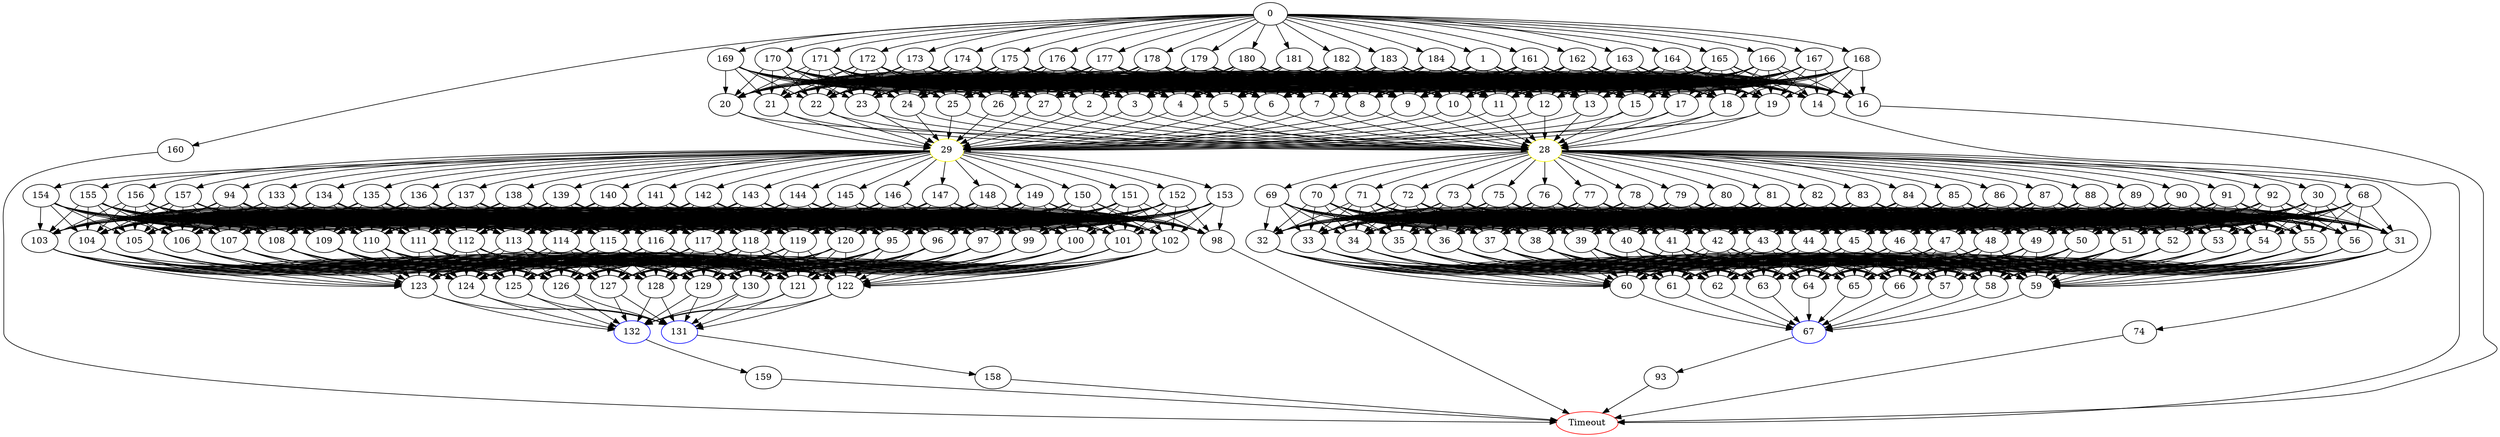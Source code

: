 digraph G {
	0 -> 1;
	0 -> 160;
	0 -> 161;
	0 -> 162;
	0 -> 163;
	0 -> 164;
	0 -> 165;
	0 -> 166;
	0 -> 167;
	0 -> 168;
	0 -> 169;
	0 -> 170;
	0 -> 171;
	0 -> 172;
	0 -> 173;
	0 -> 174;
	0 -> 175;
	0 -> 176;
	0 -> 177;
	0 -> 178;
	0 -> 179;
	0 -> 180;
	0 -> 181;
	0 -> 182;
	0 -> 183;
	0 -> 184;
	1 -> 2;
	1 -> 3;
	1 -> 4;
	1 -> 5;
	1 -> 6;
	1 -> 7;
	1 -> 8;
	1 -> 9;
	1 -> 10;
	1 -> 11;
	1 -> 12;
	1 -> 13;
	1 -> 14;
	1 -> 15;
	1 -> 16;
	1 -> 17;
	1 -> 18;
	1 -> 19;
	1 -> 20;
	1 -> 21;
	1 -> 22;
	1 -> 23;
	1 -> 24;
	1 -> 25;
	1 -> 26;
	1 -> 27;
	2 -> "28";
28 [color=yellow];
	2 -> "29";
29 [color=yellow];
	3 -> "28";
28 [color=yellow];
	3 -> "29";
29 [color=yellow];
	4 -> "28";
28 [color=yellow];
	4 -> "29";
29 [color=yellow];
	5 -> "28";
28 [color=yellow];
	5 -> "29";
29 [color=yellow];
	6 -> "28";
28 [color=yellow];
	6 -> "29";
29 [color=yellow];
	7 -> "28";
28 [color=yellow];
	7 -> "29";
29 [color=yellow];
	8 -> "28";
28 [color=yellow];
	8 -> "29";
29 [color=yellow];
	9 -> "28";
28 [color=yellow];
	9 -> "29";
29 [color=yellow];
	10 -> "28";
28 [color=yellow];
	10 -> "29";
29 [color=yellow];
	11 -> "28";
28 [color=yellow];
	11 -> "29";
29 [color=yellow];
	12 -> "28";
28 [color=yellow];
	12 -> "29";
29 [color=yellow];
	13 -> "28";
28 [color=yellow];
	13 -> "29";
29 [color=yellow];
	14 -> "Timeout";
Timeout [color=red];
	15 -> "28";
28 [color=yellow];
	15 -> "29";
29 [color=yellow];
	16 -> "Timeout";
Timeout [color=red];
	17 -> "28";
28 [color=yellow];
	17 -> "29";
29 [color=yellow];
	18 -> "28";
28 [color=yellow];
	18 -> "29";
29 [color=yellow];
	19 -> "28";
28 [color=yellow];
	19 -> "29";
29 [color=yellow];
	20 -> "28";
28 [color=yellow];
	20 -> "29";
29 [color=yellow];
	21 -> "28";
28 [color=yellow];
	21 -> "29";
29 [color=yellow];
	22 -> "28";
28 [color=yellow];
	22 -> "29";
29 [color=yellow];
	23 -> "28";
28 [color=yellow];
	23 -> "29";
29 [color=yellow];
	24 -> "28";
28 [color=yellow];
	24 -> "29";
29 [color=yellow];
	25 -> "28";
28 [color=yellow];
	25 -> "29";
29 [color=yellow];
	26 -> "28";
28 [color=yellow];
	26 -> "29";
29 [color=yellow];
	27 -> "28";
28 [color=yellow];
	27 -> "29";
29 [color=yellow];
	28 -> 30;
	28 -> 68;
	28 -> 69;
	28 -> 70;
	28 -> 71;
	28 -> 72;
	28 -> 73;
	28 -> 74;
	28 -> 75;
	28 -> 76;
	28 -> 77;
	28 -> 78;
	28 -> 79;
	28 -> 80;
	28 -> 81;
	28 -> 82;
	28 -> 83;
	28 -> 84;
	28 -> 85;
	28 -> 86;
	28 -> 87;
	28 -> 88;
	28 -> 89;
	28 -> 90;
	28 -> 91;
	28 -> 92;
	29 -> 94;
	29 -> 133;
	29 -> 134;
	29 -> 135;
	29 -> 136;
	29 -> 137;
	29 -> 138;
	29 -> 139;
	29 -> 140;
	29 -> 141;
	29 -> 142;
	29 -> 143;
	29 -> 144;
	29 -> 145;
	29 -> 146;
	29 -> 147;
	29 -> 148;
	29 -> 149;
	29 -> 150;
	29 -> 151;
	29 -> 152;
	29 -> 153;
	29 -> 154;
	29 -> 155;
	29 -> 156;
	29 -> 157;
	30 -> 31;
	30 -> 32;
	30 -> 33;
	30 -> 34;
	30 -> 35;
	30 -> 36;
	30 -> 37;
	30 -> 38;
	30 -> 39;
	30 -> 40;
	30 -> 41;
	30 -> 42;
	30 -> 43;
	30 -> 44;
	30 -> 45;
	30 -> 46;
	30 -> 47;
	30 -> 48;
	30 -> 49;
	30 -> 50;
	30 -> 51;
	30 -> 52;
	30 -> 53;
	30 -> 54;
	30 -> 55;
	30 -> 56;
	31 -> 57;
	31 -> 58;
	31 -> 59;
	31 -> 60;
	31 -> 61;
	31 -> 62;
	31 -> 63;
	31 -> 64;
	31 -> 65;
	31 -> 66;
	32 -> 57;
	32 -> 58;
	32 -> 59;
	32 -> 60;
	32 -> 61;
	32 -> 62;
	32 -> 63;
	32 -> 64;
	32 -> 65;
	32 -> 66;
	33 -> 57;
	33 -> 58;
	33 -> 59;
	33 -> 60;
	33 -> 61;
	33 -> 62;
	33 -> 63;
	33 -> 64;
	33 -> 65;
	33 -> 66;
	34 -> 57;
	34 -> 58;
	34 -> 59;
	34 -> 60;
	34 -> 61;
	34 -> 62;
	34 -> 63;
	34 -> 64;
	34 -> 65;
	34 -> 66;
	35 -> 57;
	35 -> 58;
	35 -> 59;
	35 -> 60;
	35 -> 61;
	35 -> 62;
	35 -> 63;
	35 -> 64;
	35 -> 65;
	35 -> 66;
	36 -> 57;
	36 -> 58;
	36 -> 59;
	36 -> 60;
	36 -> 61;
	36 -> 62;
	36 -> 63;
	36 -> 64;
	36 -> 65;
	36 -> 66;
	37 -> 57;
	37 -> 58;
	37 -> 59;
	37 -> 60;
	37 -> 61;
	37 -> 62;
	37 -> 63;
	37 -> 64;
	37 -> 65;
	37 -> 66;
	38 -> 57;
	38 -> 58;
	38 -> 59;
	38 -> 60;
	38 -> 61;
	38 -> 62;
	38 -> 63;
	38 -> 64;
	38 -> 65;
	38 -> 66;
	39 -> 57;
	39 -> 58;
	39 -> 59;
	39 -> 60;
	39 -> 61;
	39 -> 62;
	39 -> 63;
	39 -> 64;
	39 -> 65;
	39 -> 66;
	40 -> 57;
	40 -> 58;
	40 -> 59;
	40 -> 60;
	40 -> 61;
	40 -> 62;
	40 -> 63;
	40 -> 64;
	40 -> 65;
	40 -> 66;
	41 -> 57;
	41 -> 58;
	41 -> 59;
	41 -> 60;
	41 -> 61;
	41 -> 62;
	41 -> 63;
	41 -> 64;
	41 -> 65;
	41 -> 66;
	42 -> 57;
	42 -> 58;
	42 -> 59;
	42 -> 60;
	42 -> 61;
	42 -> 62;
	42 -> 63;
	42 -> 64;
	42 -> 65;
	42 -> 66;
	43 -> 57;
	43 -> 58;
	43 -> 59;
	43 -> 60;
	43 -> 61;
	43 -> 62;
	43 -> 63;
	43 -> 64;
	43 -> 65;
	43 -> 66;
	44 -> 57;
	44 -> 58;
	44 -> 59;
	44 -> 60;
	44 -> 61;
	44 -> 62;
	44 -> 63;
	44 -> 64;
	44 -> 65;
	44 -> 66;
	45 -> 57;
	45 -> 58;
	45 -> 59;
	45 -> 60;
	45 -> 61;
	45 -> 62;
	45 -> 63;
	45 -> 64;
	45 -> 65;
	45 -> 66;
	46 -> 57;
	46 -> 58;
	46 -> 59;
	46 -> 60;
	46 -> 61;
	46 -> 62;
	46 -> 63;
	46 -> 64;
	46 -> 65;
	46 -> 66;
	47 -> 57;
	47 -> 58;
	47 -> 59;
	47 -> 60;
	47 -> 61;
	47 -> 62;
	47 -> 63;
	47 -> 64;
	47 -> 65;
	47 -> 66;
	48 -> 57;
	48 -> 58;
	48 -> 59;
	48 -> 60;
	48 -> 61;
	48 -> 62;
	48 -> 63;
	48 -> 64;
	48 -> 65;
	48 -> 66;
	49 -> 57;
	49 -> 58;
	49 -> 59;
	49 -> 60;
	49 -> 61;
	49 -> 62;
	49 -> 63;
	49 -> 64;
	49 -> 65;
	49 -> 66;
	50 -> 57;
	50 -> 58;
	50 -> 59;
	50 -> 60;
	50 -> 61;
	50 -> 62;
	50 -> 63;
	50 -> 64;
	50 -> 65;
	50 -> 66;
	51 -> 57;
	51 -> 58;
	51 -> 59;
	51 -> 60;
	51 -> 61;
	51 -> 62;
	51 -> 63;
	51 -> 64;
	51 -> 65;
	51 -> 66;
	52 -> 57;
	52 -> 58;
	52 -> 59;
	52 -> 60;
	52 -> 61;
	52 -> 62;
	52 -> 63;
	52 -> 64;
	52 -> 65;
	52 -> 66;
	53 -> 57;
	53 -> 58;
	53 -> 59;
	53 -> 60;
	53 -> 61;
	53 -> 62;
	53 -> 63;
	53 -> 64;
	53 -> 65;
	53 -> 66;
	54 -> 57;
	54 -> 58;
	54 -> 59;
	54 -> 60;
	54 -> 61;
	54 -> 62;
	54 -> 63;
	54 -> 64;
	54 -> 65;
	54 -> 66;
	55 -> 57;
	55 -> 58;
	55 -> 59;
	55 -> 60;
	55 -> 61;
	55 -> 62;
	55 -> 63;
	55 -> 64;
	55 -> 65;
	55 -> 66;
	56 -> 57;
	56 -> 58;
	56 -> 59;
	56 -> 60;
	56 -> 61;
	56 -> 62;
	56 -> 63;
	56 -> 64;
	56 -> 65;
	56 -> 66;
	57 -> "67";
67 [color=blue];
	58 -> "67";
67 [color=blue];
	59 -> "67";
67 [color=blue];
	60 -> "67";
67 [color=blue];
	61 -> "67";
67 [color=blue];
	62 -> "67";
67 [color=blue];
	63 -> "67";
67 [color=blue];
	64 -> "67";
67 [color=blue];
	65 -> "67";
67 [color=blue];
	66 -> "67";
67 [color=blue];
	67 -> 93;
	68 -> 31;
	68 -> 32;
	68 -> 33;
	68 -> 34;
	68 -> 35;
	68 -> 36;
	68 -> 37;
	68 -> 38;
	68 -> 39;
	68 -> 40;
	68 -> 41;
	68 -> 42;
	68 -> 43;
	68 -> 44;
	68 -> 45;
	68 -> 46;
	68 -> 47;
	68 -> 48;
	68 -> 49;
	68 -> 50;
	68 -> 51;
	68 -> 52;
	68 -> 53;
	68 -> 54;
	68 -> 55;
	68 -> 56;
	69 -> 31;
	69 -> 32;
	69 -> 33;
	69 -> 34;
	69 -> 35;
	69 -> 36;
	69 -> 37;
	69 -> 38;
	69 -> 39;
	69 -> 40;
	69 -> 41;
	69 -> 42;
	69 -> 43;
	69 -> 44;
	69 -> 45;
	69 -> 46;
	69 -> 47;
	69 -> 48;
	69 -> 49;
	69 -> 50;
	69 -> 51;
	69 -> 52;
	69 -> 53;
	69 -> 54;
	69 -> 55;
	69 -> 56;
	70 -> 31;
	70 -> 32;
	70 -> 33;
	70 -> 34;
	70 -> 35;
	70 -> 36;
	70 -> 37;
	70 -> 38;
	70 -> 39;
	70 -> 40;
	70 -> 41;
	70 -> 42;
	70 -> 43;
	70 -> 44;
	70 -> 45;
	70 -> 46;
	70 -> 47;
	70 -> 48;
	70 -> 49;
	70 -> 50;
	70 -> 51;
	70 -> 52;
	70 -> 53;
	70 -> 54;
	70 -> 55;
	70 -> 56;
	71 -> 31;
	71 -> 32;
	71 -> 33;
	71 -> 34;
	71 -> 35;
	71 -> 36;
	71 -> 37;
	71 -> 38;
	71 -> 39;
	71 -> 40;
	71 -> 41;
	71 -> 42;
	71 -> 43;
	71 -> 44;
	71 -> 45;
	71 -> 46;
	71 -> 47;
	71 -> 48;
	71 -> 49;
	71 -> 50;
	71 -> 51;
	71 -> 52;
	71 -> 53;
	71 -> 54;
	71 -> 55;
	71 -> 56;
	72 -> 31;
	72 -> 32;
	72 -> 33;
	72 -> 34;
	72 -> 35;
	72 -> 36;
	72 -> 37;
	72 -> 38;
	72 -> 39;
	72 -> 40;
	72 -> 41;
	72 -> 42;
	72 -> 43;
	72 -> 44;
	72 -> 45;
	72 -> 46;
	72 -> 47;
	72 -> 48;
	72 -> 49;
	72 -> 50;
	72 -> 51;
	72 -> 52;
	72 -> 53;
	72 -> 54;
	72 -> 55;
	72 -> 56;
	73 -> 31;
	73 -> 32;
	73 -> 33;
	73 -> 34;
	73 -> 35;
	73 -> 36;
	73 -> 37;
	73 -> 38;
	73 -> 39;
	73 -> 40;
	73 -> 41;
	73 -> 42;
	73 -> 43;
	73 -> 44;
	73 -> 45;
	73 -> 46;
	73 -> 47;
	73 -> 48;
	73 -> 49;
	73 -> 50;
	73 -> 51;
	73 -> 52;
	73 -> 53;
	73 -> 54;
	73 -> 55;
	73 -> 56;
	74 -> "Timeout";
Timeout [color=red];
	75 -> 31;
	75 -> 32;
	75 -> 33;
	75 -> 34;
	75 -> 35;
	75 -> 36;
	75 -> 37;
	75 -> 38;
	75 -> 39;
	75 -> 40;
	75 -> 41;
	75 -> 42;
	75 -> 43;
	75 -> 44;
	75 -> 45;
	75 -> 46;
	75 -> 47;
	75 -> 48;
	75 -> 49;
	75 -> 50;
	75 -> 51;
	75 -> 52;
	75 -> 53;
	75 -> 54;
	75 -> 55;
	75 -> 56;
	76 -> 31;
	76 -> 32;
	76 -> 33;
	76 -> 34;
	76 -> 35;
	76 -> 36;
	76 -> 37;
	76 -> 38;
	76 -> 39;
	76 -> 40;
	76 -> 41;
	76 -> 42;
	76 -> 43;
	76 -> 44;
	76 -> 45;
	76 -> 46;
	76 -> 47;
	76 -> 48;
	76 -> 49;
	76 -> 50;
	76 -> 51;
	76 -> 52;
	76 -> 53;
	76 -> 54;
	76 -> 55;
	76 -> 56;
	77 -> 31;
	77 -> 32;
	77 -> 33;
	77 -> 34;
	77 -> 35;
	77 -> 36;
	77 -> 37;
	77 -> 38;
	77 -> 39;
	77 -> 40;
	77 -> 41;
	77 -> 42;
	77 -> 43;
	77 -> 44;
	77 -> 45;
	77 -> 46;
	77 -> 47;
	77 -> 48;
	77 -> 49;
	77 -> 50;
	77 -> 51;
	77 -> 52;
	77 -> 53;
	77 -> 54;
	77 -> 55;
	77 -> 56;
	78 -> 31;
	78 -> 32;
	78 -> 33;
	78 -> 34;
	78 -> 35;
	78 -> 36;
	78 -> 37;
	78 -> 38;
	78 -> 39;
	78 -> 40;
	78 -> 41;
	78 -> 42;
	78 -> 43;
	78 -> 44;
	78 -> 45;
	78 -> 46;
	78 -> 47;
	78 -> 48;
	78 -> 49;
	78 -> 50;
	78 -> 51;
	78 -> 52;
	78 -> 53;
	78 -> 54;
	78 -> 55;
	78 -> 56;
	79 -> 31;
	79 -> 32;
	79 -> 33;
	79 -> 34;
	79 -> 35;
	79 -> 36;
	79 -> 37;
	79 -> 38;
	79 -> 39;
	79 -> 40;
	79 -> 41;
	79 -> 42;
	79 -> 43;
	79 -> 44;
	79 -> 45;
	79 -> 46;
	79 -> 47;
	79 -> 48;
	79 -> 49;
	79 -> 50;
	79 -> 51;
	79 -> 52;
	79 -> 53;
	79 -> 54;
	79 -> 55;
	79 -> 56;
	80 -> 31;
	80 -> 32;
	80 -> 33;
	80 -> 34;
	80 -> 35;
	80 -> 36;
	80 -> 37;
	80 -> 38;
	80 -> 39;
	80 -> 40;
	80 -> 41;
	80 -> 42;
	80 -> 43;
	80 -> 44;
	80 -> 45;
	80 -> 46;
	80 -> 47;
	80 -> 48;
	80 -> 49;
	80 -> 50;
	80 -> 51;
	80 -> 52;
	80 -> 53;
	80 -> 54;
	80 -> 55;
	80 -> 56;
	81 -> 31;
	81 -> 32;
	81 -> 33;
	81 -> 34;
	81 -> 35;
	81 -> 36;
	81 -> 37;
	81 -> 38;
	81 -> 39;
	81 -> 40;
	81 -> 41;
	81 -> 42;
	81 -> 43;
	81 -> 44;
	81 -> 45;
	81 -> 46;
	81 -> 47;
	81 -> 48;
	81 -> 49;
	81 -> 50;
	81 -> 51;
	81 -> 52;
	81 -> 53;
	81 -> 54;
	81 -> 55;
	81 -> 56;
	82 -> 31;
	82 -> 32;
	82 -> 33;
	82 -> 34;
	82 -> 35;
	82 -> 36;
	82 -> 37;
	82 -> 38;
	82 -> 39;
	82 -> 40;
	82 -> 41;
	82 -> 42;
	82 -> 43;
	82 -> 44;
	82 -> 45;
	82 -> 46;
	82 -> 47;
	82 -> 48;
	82 -> 49;
	82 -> 50;
	82 -> 51;
	82 -> 52;
	82 -> 53;
	82 -> 54;
	82 -> 55;
	82 -> 56;
	83 -> 31;
	83 -> 32;
	83 -> 33;
	83 -> 34;
	83 -> 35;
	83 -> 36;
	83 -> 37;
	83 -> 38;
	83 -> 39;
	83 -> 40;
	83 -> 41;
	83 -> 42;
	83 -> 43;
	83 -> 44;
	83 -> 45;
	83 -> 46;
	83 -> 47;
	83 -> 48;
	83 -> 49;
	83 -> 50;
	83 -> 51;
	83 -> 52;
	83 -> 53;
	83 -> 54;
	83 -> 55;
	83 -> 56;
	84 -> 31;
	84 -> 32;
	84 -> 33;
	84 -> 34;
	84 -> 35;
	84 -> 36;
	84 -> 37;
	84 -> 38;
	84 -> 39;
	84 -> 40;
	84 -> 41;
	84 -> 42;
	84 -> 43;
	84 -> 44;
	84 -> 45;
	84 -> 46;
	84 -> 47;
	84 -> 48;
	84 -> 49;
	84 -> 50;
	84 -> 51;
	84 -> 52;
	84 -> 53;
	84 -> 54;
	84 -> 55;
	84 -> 56;
	85 -> 31;
	85 -> 32;
	85 -> 33;
	85 -> 34;
	85 -> 35;
	85 -> 36;
	85 -> 37;
	85 -> 38;
	85 -> 39;
	85 -> 40;
	85 -> 41;
	85 -> 42;
	85 -> 43;
	85 -> 44;
	85 -> 45;
	85 -> 46;
	85 -> 47;
	85 -> 48;
	85 -> 49;
	85 -> 50;
	85 -> 51;
	85 -> 52;
	85 -> 53;
	85 -> 54;
	85 -> 55;
	85 -> 56;
	86 -> 31;
	86 -> 32;
	86 -> 33;
	86 -> 34;
	86 -> 35;
	86 -> 36;
	86 -> 37;
	86 -> 38;
	86 -> 39;
	86 -> 40;
	86 -> 41;
	86 -> 42;
	86 -> 43;
	86 -> 44;
	86 -> 45;
	86 -> 46;
	86 -> 47;
	86 -> 48;
	86 -> 49;
	86 -> 50;
	86 -> 51;
	86 -> 52;
	86 -> 53;
	86 -> 54;
	86 -> 55;
	86 -> 56;
	87 -> 31;
	87 -> 32;
	87 -> 33;
	87 -> 34;
	87 -> 35;
	87 -> 36;
	87 -> 37;
	87 -> 38;
	87 -> 39;
	87 -> 40;
	87 -> 41;
	87 -> 42;
	87 -> 43;
	87 -> 44;
	87 -> 45;
	87 -> 46;
	87 -> 47;
	87 -> 48;
	87 -> 49;
	87 -> 50;
	87 -> 51;
	87 -> 52;
	87 -> 53;
	87 -> 54;
	87 -> 55;
	87 -> 56;
	88 -> 31;
	88 -> 32;
	88 -> 33;
	88 -> 34;
	88 -> 35;
	88 -> 36;
	88 -> 37;
	88 -> 38;
	88 -> 39;
	88 -> 40;
	88 -> 41;
	88 -> 42;
	88 -> 43;
	88 -> 44;
	88 -> 45;
	88 -> 46;
	88 -> 47;
	88 -> 48;
	88 -> 49;
	88 -> 50;
	88 -> 51;
	88 -> 52;
	88 -> 53;
	88 -> 54;
	88 -> 55;
	88 -> 56;
	89 -> 31;
	89 -> 32;
	89 -> 33;
	89 -> 34;
	89 -> 35;
	89 -> 36;
	89 -> 37;
	89 -> 38;
	89 -> 39;
	89 -> 40;
	89 -> 41;
	89 -> 42;
	89 -> 43;
	89 -> 44;
	89 -> 45;
	89 -> 46;
	89 -> 47;
	89 -> 48;
	89 -> 49;
	89 -> 50;
	89 -> 51;
	89 -> 52;
	89 -> 53;
	89 -> 54;
	89 -> 55;
	89 -> 56;
	90 -> 31;
	90 -> 32;
	90 -> 33;
	90 -> 34;
	90 -> 35;
	90 -> 36;
	90 -> 37;
	90 -> 38;
	90 -> 39;
	90 -> 40;
	90 -> 41;
	90 -> 42;
	90 -> 43;
	90 -> 44;
	90 -> 45;
	90 -> 46;
	90 -> 47;
	90 -> 48;
	90 -> 49;
	90 -> 50;
	90 -> 51;
	90 -> 52;
	90 -> 53;
	90 -> 54;
	90 -> 55;
	90 -> 56;
	91 -> 31;
	91 -> 32;
	91 -> 33;
	91 -> 34;
	91 -> 35;
	91 -> 36;
	91 -> 37;
	91 -> 38;
	91 -> 39;
	91 -> 40;
	91 -> 41;
	91 -> 42;
	91 -> 43;
	91 -> 44;
	91 -> 45;
	91 -> 46;
	91 -> 47;
	91 -> 48;
	91 -> 49;
	91 -> 50;
	91 -> 51;
	91 -> 52;
	91 -> 53;
	91 -> 54;
	91 -> 55;
	91 -> 56;
	92 -> 31;
	92 -> 32;
	92 -> 33;
	92 -> 34;
	92 -> 35;
	92 -> 36;
	92 -> 37;
	92 -> 38;
	92 -> 39;
	92 -> 40;
	92 -> 41;
	92 -> 42;
	92 -> 43;
	92 -> 44;
	92 -> 45;
	92 -> 46;
	92 -> 47;
	92 -> 48;
	92 -> 49;
	92 -> 50;
	92 -> 51;
	92 -> 52;
	92 -> 53;
	92 -> 54;
	92 -> 55;
	92 -> 56;
	93 -> "Timeout";
Timeout [color=red];
	94 -> 95;
	94 -> 96;
	94 -> 97;
	94 -> 98;
	94 -> 99;
	94 -> 100;
	94 -> 101;
	94 -> 102;
	94 -> 103;
	94 -> 104;
	94 -> 105;
	94 -> 106;
	94 -> 107;
	94 -> 108;
	94 -> 109;
	94 -> 110;
	94 -> 111;
	94 -> 112;
	94 -> 113;
	94 -> 114;
	94 -> 115;
	94 -> 116;
	94 -> 117;
	94 -> 118;
	94 -> 119;
	94 -> 120;
	95 -> 121;
	95 -> 122;
	95 -> 123;
	95 -> 124;
	95 -> 125;
	95 -> 126;
	95 -> 127;
	95 -> 128;
	95 -> 129;
	95 -> 130;
	96 -> 121;
	96 -> 122;
	96 -> 123;
	96 -> 124;
	96 -> 125;
	96 -> 126;
	96 -> 127;
	96 -> 128;
	96 -> 129;
	96 -> 130;
	97 -> 121;
	97 -> 122;
	97 -> 123;
	97 -> 124;
	97 -> 125;
	97 -> 126;
	97 -> 127;
	97 -> 128;
	97 -> 129;
	97 -> 130;
	98 -> "Timeout";
Timeout [color=red];
	99 -> 121;
	99 -> 122;
	99 -> 123;
	99 -> 124;
	99 -> 125;
	99 -> 126;
	99 -> 127;
	99 -> 128;
	99 -> 129;
	99 -> 130;
	100 -> 121;
	100 -> 122;
	100 -> 123;
	100 -> 124;
	100 -> 125;
	100 -> 126;
	100 -> 127;
	100 -> 128;
	100 -> 129;
	100 -> 130;
	101 -> 121;
	101 -> 122;
	101 -> 123;
	101 -> 124;
	101 -> 125;
	101 -> 126;
	101 -> 127;
	101 -> 128;
	101 -> 129;
	101 -> 130;
	102 -> 121;
	102 -> 122;
	102 -> 123;
	102 -> 124;
	102 -> 125;
	102 -> 126;
	102 -> 127;
	102 -> 128;
	102 -> 129;
	102 -> 130;
	103 -> 121;
	103 -> 122;
	103 -> 123;
	103 -> 124;
	103 -> 125;
	103 -> 126;
	103 -> 127;
	103 -> 128;
	103 -> 129;
	103 -> 130;
	104 -> 121;
	104 -> 122;
	104 -> 123;
	104 -> 124;
	104 -> 125;
	104 -> 126;
	104 -> 127;
	104 -> 128;
	104 -> 129;
	104 -> 130;
	105 -> 121;
	105 -> 122;
	105 -> 123;
	105 -> 124;
	105 -> 125;
	105 -> 126;
	105 -> 127;
	105 -> 128;
	105 -> 129;
	105 -> 130;
	106 -> 121;
	106 -> 122;
	106 -> 123;
	106 -> 124;
	106 -> 125;
	106 -> 126;
	106 -> 127;
	106 -> 128;
	106 -> 129;
	106 -> 130;
	107 -> 121;
	107 -> 122;
	107 -> 123;
	107 -> 124;
	107 -> 125;
	107 -> 126;
	107 -> 127;
	107 -> 128;
	107 -> 129;
	107 -> 130;
	108 -> 121;
	108 -> 122;
	108 -> 123;
	108 -> 124;
	108 -> 125;
	108 -> 126;
	108 -> 127;
	108 -> 128;
	108 -> 129;
	108 -> 130;
	109 -> 121;
	109 -> 122;
	109 -> 123;
	109 -> 124;
	109 -> 125;
	109 -> 126;
	109 -> 127;
	109 -> 128;
	109 -> 129;
	109 -> 130;
	110 -> 121;
	110 -> 122;
	110 -> 123;
	110 -> 124;
	110 -> 125;
	110 -> 126;
	110 -> 127;
	110 -> 128;
	110 -> 129;
	110 -> 130;
	111 -> 121;
	111 -> 122;
	111 -> 123;
	111 -> 124;
	111 -> 125;
	111 -> 126;
	111 -> 127;
	111 -> 128;
	111 -> 129;
	111 -> 130;
	112 -> 121;
	112 -> 122;
	112 -> 123;
	112 -> 124;
	112 -> 125;
	112 -> 126;
	112 -> 127;
	112 -> 128;
	112 -> 129;
	112 -> 130;
	113 -> 121;
	113 -> 122;
	113 -> 123;
	113 -> 124;
	113 -> 125;
	113 -> 126;
	113 -> 127;
	113 -> 128;
	113 -> 129;
	113 -> 130;
	114 -> 121;
	114 -> 122;
	114 -> 123;
	114 -> 124;
	114 -> 125;
	114 -> 126;
	114 -> 127;
	114 -> 128;
	114 -> 129;
	114 -> 130;
	115 -> 121;
	115 -> 122;
	115 -> 123;
	115 -> 124;
	115 -> 125;
	115 -> 126;
	115 -> 127;
	115 -> 128;
	115 -> 129;
	115 -> 130;
	116 -> 121;
	116 -> 122;
	116 -> 123;
	116 -> 124;
	116 -> 125;
	116 -> 126;
	116 -> 127;
	116 -> 128;
	116 -> 129;
	116 -> 130;
	117 -> 121;
	117 -> 122;
	117 -> 123;
	117 -> 124;
	117 -> 125;
	117 -> 126;
	117 -> 127;
	117 -> 128;
	117 -> 129;
	117 -> 130;
	118 -> 121;
	118 -> 122;
	118 -> 123;
	118 -> 124;
	118 -> 125;
	118 -> 126;
	118 -> 127;
	118 -> 128;
	118 -> 129;
	118 -> 130;
	119 -> 121;
	119 -> 122;
	119 -> 123;
	119 -> 124;
	119 -> 125;
	119 -> 126;
	119 -> 127;
	119 -> 128;
	119 -> 129;
	119 -> 130;
	120 -> 121;
	120 -> 122;
	120 -> 123;
	120 -> 124;
	120 -> 125;
	120 -> 126;
	120 -> 127;
	120 -> 128;
	120 -> 129;
	120 -> 130;
	121 -> "131";
131 [color=blue];
	121 -> "132";
132 [color=blue];
	122 -> "131";
131 [color=blue];
	122 -> "132";
132 [color=blue];
	123 -> "131";
131 [color=blue];
	123 -> "132";
132 [color=blue];
	124 -> "131";
131 [color=blue];
	124 -> "132";
132 [color=blue];
	125 -> "131";
131 [color=blue];
	125 -> "132";
132 [color=blue];
	126 -> "131";
131 [color=blue];
	126 -> "132";
132 [color=blue];
	127 -> "131";
131 [color=blue];
	127 -> "132";
132 [color=blue];
	128 -> "131";
131 [color=blue];
	128 -> "132";
132 [color=blue];
	129 -> "131";
131 [color=blue];
	129 -> "132";
132 [color=blue];
	130 -> "131";
131 [color=blue];
	130 -> "132";
132 [color=blue];
	131 -> 158;
	132 -> 159;
	133 -> 95;
	133 -> 96;
	133 -> 97;
	133 -> 98;
	133 -> 99;
	133 -> 100;
	133 -> 101;
	133 -> 102;
	133 -> 103;
	133 -> 104;
	133 -> 105;
	133 -> 106;
	133 -> 107;
	133 -> 108;
	133 -> 109;
	133 -> 110;
	133 -> 111;
	133 -> 112;
	133 -> 113;
	133 -> 114;
	133 -> 115;
	133 -> 116;
	133 -> 117;
	133 -> 118;
	133 -> 119;
	133 -> 120;
	134 -> 95;
	134 -> 96;
	134 -> 97;
	134 -> 98;
	134 -> 99;
	134 -> 100;
	134 -> 101;
	134 -> 102;
	134 -> 103;
	134 -> 104;
	134 -> 105;
	134 -> 106;
	134 -> 107;
	134 -> 108;
	134 -> 109;
	134 -> 110;
	134 -> 111;
	134 -> 112;
	134 -> 113;
	134 -> 114;
	134 -> 115;
	134 -> 116;
	134 -> 117;
	134 -> 118;
	134 -> 119;
	134 -> 120;
	135 -> 95;
	135 -> 96;
	135 -> 97;
	135 -> 98;
	135 -> 99;
	135 -> 100;
	135 -> 101;
	135 -> 102;
	135 -> 103;
	135 -> 104;
	135 -> 105;
	135 -> 106;
	135 -> 107;
	135 -> 108;
	135 -> 109;
	135 -> 110;
	135 -> 111;
	135 -> 112;
	135 -> 113;
	135 -> 114;
	135 -> 115;
	135 -> 116;
	135 -> 117;
	135 -> 118;
	135 -> 119;
	135 -> 120;
	136 -> 95;
	136 -> 96;
	136 -> 97;
	136 -> 98;
	136 -> 99;
	136 -> 100;
	136 -> 101;
	136 -> 102;
	136 -> 103;
	136 -> 104;
	136 -> 105;
	136 -> 106;
	136 -> 107;
	136 -> 108;
	136 -> 109;
	136 -> 110;
	136 -> 111;
	136 -> 112;
	136 -> 113;
	136 -> 114;
	136 -> 115;
	136 -> 116;
	136 -> 117;
	136 -> 118;
	136 -> 119;
	136 -> 120;
	137 -> 95;
	137 -> 96;
	137 -> 97;
	137 -> 98;
	137 -> 99;
	137 -> 100;
	137 -> 101;
	137 -> 102;
	137 -> 103;
	137 -> 104;
	137 -> 105;
	137 -> 106;
	137 -> 107;
	137 -> 108;
	137 -> 109;
	137 -> 110;
	137 -> 111;
	137 -> 112;
	137 -> 113;
	137 -> 114;
	137 -> 115;
	137 -> 116;
	137 -> 117;
	137 -> 118;
	137 -> 119;
	137 -> 120;
	138 -> 95;
	138 -> 96;
	138 -> 97;
	138 -> 98;
	138 -> 99;
	138 -> 100;
	138 -> 101;
	138 -> 102;
	138 -> 103;
	138 -> 104;
	138 -> 105;
	138 -> 106;
	138 -> 107;
	138 -> 108;
	138 -> 109;
	138 -> 110;
	138 -> 111;
	138 -> 112;
	138 -> 113;
	138 -> 114;
	138 -> 115;
	138 -> 116;
	138 -> 117;
	138 -> 118;
	138 -> 119;
	138 -> 120;
	139 -> 95;
	139 -> 96;
	139 -> 97;
	139 -> 98;
	139 -> 99;
	139 -> 100;
	139 -> 101;
	139 -> 102;
	139 -> 103;
	139 -> 104;
	139 -> 105;
	139 -> 106;
	139 -> 107;
	139 -> 108;
	139 -> 109;
	139 -> 110;
	139 -> 111;
	139 -> 112;
	139 -> 113;
	139 -> 114;
	139 -> 115;
	139 -> 116;
	139 -> 117;
	139 -> 118;
	139 -> 119;
	139 -> 120;
	140 -> 95;
	140 -> 96;
	140 -> 97;
	140 -> 98;
	140 -> 99;
	140 -> 100;
	140 -> 101;
	140 -> 102;
	140 -> 103;
	140 -> 104;
	140 -> 105;
	140 -> 106;
	140 -> 107;
	140 -> 108;
	140 -> 109;
	140 -> 110;
	140 -> 111;
	140 -> 112;
	140 -> 113;
	140 -> 114;
	140 -> 115;
	140 -> 116;
	140 -> 117;
	140 -> 118;
	140 -> 119;
	140 -> 120;
	141 -> 95;
	141 -> 96;
	141 -> 97;
	141 -> 98;
	141 -> 99;
	141 -> 100;
	141 -> 101;
	141 -> 102;
	141 -> 103;
	141 -> 104;
	141 -> 105;
	141 -> 106;
	141 -> 107;
	141 -> 108;
	141 -> 109;
	141 -> 110;
	141 -> 111;
	141 -> 112;
	141 -> 113;
	141 -> 114;
	141 -> 115;
	141 -> 116;
	141 -> 117;
	141 -> 118;
	141 -> 119;
	141 -> 120;
	142 -> 95;
	142 -> 96;
	142 -> 97;
	142 -> 98;
	142 -> 99;
	142 -> 100;
	142 -> 101;
	142 -> 102;
	142 -> 103;
	142 -> 104;
	142 -> 105;
	142 -> 106;
	142 -> 107;
	142 -> 108;
	142 -> 109;
	142 -> 110;
	142 -> 111;
	142 -> 112;
	142 -> 113;
	142 -> 114;
	142 -> 115;
	142 -> 116;
	142 -> 117;
	142 -> 118;
	142 -> 119;
	142 -> 120;
	143 -> 95;
	143 -> 96;
	143 -> 97;
	143 -> 98;
	143 -> 99;
	143 -> 100;
	143 -> 101;
	143 -> 102;
	143 -> 103;
	143 -> 104;
	143 -> 105;
	143 -> 106;
	143 -> 107;
	143 -> 108;
	143 -> 109;
	143 -> 110;
	143 -> 111;
	143 -> 112;
	143 -> 113;
	143 -> 114;
	143 -> 115;
	143 -> 116;
	143 -> 117;
	143 -> 118;
	143 -> 119;
	143 -> 120;
	144 -> 95;
	144 -> 96;
	144 -> 97;
	144 -> 98;
	144 -> 99;
	144 -> 100;
	144 -> 101;
	144 -> 102;
	144 -> 103;
	144 -> 104;
	144 -> 105;
	144 -> 106;
	144 -> 107;
	144 -> 108;
	144 -> 109;
	144 -> 110;
	144 -> 111;
	144 -> 112;
	144 -> 113;
	144 -> 114;
	144 -> 115;
	144 -> 116;
	144 -> 117;
	144 -> 118;
	144 -> 119;
	144 -> 120;
	145 -> 95;
	145 -> 96;
	145 -> 97;
	145 -> 98;
	145 -> 99;
	145 -> 100;
	145 -> 101;
	145 -> 102;
	145 -> 103;
	145 -> 104;
	145 -> 105;
	145 -> 106;
	145 -> 107;
	145 -> 108;
	145 -> 109;
	145 -> 110;
	145 -> 111;
	145 -> 112;
	145 -> 113;
	145 -> 114;
	145 -> 115;
	145 -> 116;
	145 -> 117;
	145 -> 118;
	145 -> 119;
	145 -> 120;
	146 -> 95;
	146 -> 96;
	146 -> 97;
	146 -> 98;
	146 -> 99;
	146 -> 100;
	146 -> 101;
	146 -> 102;
	146 -> 103;
	146 -> 104;
	146 -> 105;
	146 -> 106;
	146 -> 107;
	146 -> 108;
	146 -> 109;
	146 -> 110;
	146 -> 111;
	146 -> 112;
	146 -> 113;
	146 -> 114;
	146 -> 115;
	146 -> 116;
	146 -> 117;
	146 -> 118;
	146 -> 119;
	146 -> 120;
	147 -> 95;
	147 -> 96;
	147 -> 97;
	147 -> 98;
	147 -> 99;
	147 -> 100;
	147 -> 101;
	147 -> 102;
	147 -> 103;
	147 -> 104;
	147 -> 105;
	147 -> 106;
	147 -> 107;
	147 -> 108;
	147 -> 109;
	147 -> 110;
	147 -> 111;
	147 -> 112;
	147 -> 113;
	147 -> 114;
	147 -> 115;
	147 -> 116;
	147 -> 117;
	147 -> 118;
	147 -> 119;
	147 -> 120;
	148 -> 95;
	148 -> 96;
	148 -> 97;
	148 -> 98;
	148 -> 99;
	148 -> 100;
	148 -> 101;
	148 -> 102;
	148 -> 103;
	148 -> 104;
	148 -> 105;
	148 -> 106;
	148 -> 107;
	148 -> 108;
	148 -> 109;
	148 -> 110;
	148 -> 111;
	148 -> 112;
	148 -> 113;
	148 -> 114;
	148 -> 115;
	148 -> 116;
	148 -> 117;
	148 -> 118;
	148 -> 119;
	148 -> 120;
	149 -> 95;
	149 -> 96;
	149 -> 97;
	149 -> 98;
	149 -> 99;
	149 -> 100;
	149 -> 101;
	149 -> 102;
	149 -> 103;
	149 -> 104;
	149 -> 105;
	149 -> 106;
	149 -> 107;
	149 -> 108;
	149 -> 109;
	149 -> 110;
	149 -> 111;
	149 -> 112;
	149 -> 113;
	149 -> 114;
	149 -> 115;
	149 -> 116;
	149 -> 117;
	149 -> 118;
	149 -> 119;
	149 -> 120;
	150 -> 95;
	150 -> 96;
	150 -> 97;
	150 -> 98;
	150 -> 99;
	150 -> 100;
	150 -> 101;
	150 -> 102;
	150 -> 103;
	150 -> 104;
	150 -> 105;
	150 -> 106;
	150 -> 107;
	150 -> 108;
	150 -> 109;
	150 -> 110;
	150 -> 111;
	150 -> 112;
	150 -> 113;
	150 -> 114;
	150 -> 115;
	150 -> 116;
	150 -> 117;
	150 -> 118;
	150 -> 119;
	150 -> 120;
	151 -> 95;
	151 -> 96;
	151 -> 97;
	151 -> 98;
	151 -> 99;
	151 -> 100;
	151 -> 101;
	151 -> 102;
	151 -> 103;
	151 -> 104;
	151 -> 105;
	151 -> 106;
	151 -> 107;
	151 -> 108;
	151 -> 109;
	151 -> 110;
	151 -> 111;
	151 -> 112;
	151 -> 113;
	151 -> 114;
	151 -> 115;
	151 -> 116;
	151 -> 117;
	151 -> 118;
	151 -> 119;
	151 -> 120;
	152 -> 95;
	152 -> 96;
	152 -> 97;
	152 -> 98;
	152 -> 99;
	152 -> 100;
	152 -> 101;
	152 -> 102;
	152 -> 103;
	152 -> 104;
	152 -> 105;
	152 -> 106;
	152 -> 107;
	152 -> 108;
	152 -> 109;
	152 -> 110;
	152 -> 111;
	152 -> 112;
	152 -> 113;
	152 -> 114;
	152 -> 115;
	152 -> 116;
	152 -> 117;
	152 -> 118;
	152 -> 119;
	152 -> 120;
	153 -> 95;
	153 -> 96;
	153 -> 97;
	153 -> 98;
	153 -> 99;
	153 -> 100;
	153 -> 101;
	153 -> 102;
	153 -> 103;
	153 -> 104;
	153 -> 105;
	153 -> 106;
	153 -> 107;
	153 -> 108;
	153 -> 109;
	153 -> 110;
	153 -> 111;
	153 -> 112;
	153 -> 113;
	153 -> 114;
	153 -> 115;
	153 -> 116;
	153 -> 117;
	153 -> 118;
	153 -> 119;
	153 -> 120;
	154 -> 95;
	154 -> 96;
	154 -> 97;
	154 -> 98;
	154 -> 99;
	154 -> 100;
	154 -> 101;
	154 -> 102;
	154 -> 103;
	154 -> 104;
	154 -> 105;
	154 -> 106;
	154 -> 107;
	154 -> 108;
	154 -> 109;
	154 -> 110;
	154 -> 111;
	154 -> 112;
	154 -> 113;
	154 -> 114;
	154 -> 115;
	154 -> 116;
	154 -> 117;
	154 -> 118;
	154 -> 119;
	154 -> 120;
	155 -> 95;
	155 -> 96;
	155 -> 97;
	155 -> 98;
	155 -> 99;
	155 -> 100;
	155 -> 101;
	155 -> 102;
	155 -> 103;
	155 -> 104;
	155 -> 105;
	155 -> 106;
	155 -> 107;
	155 -> 108;
	155 -> 109;
	155 -> 110;
	155 -> 111;
	155 -> 112;
	155 -> 113;
	155 -> 114;
	155 -> 115;
	155 -> 116;
	155 -> 117;
	155 -> 118;
	155 -> 119;
	155 -> 120;
	156 -> 95;
	156 -> 96;
	156 -> 97;
	156 -> 98;
	156 -> 99;
	156 -> 100;
	156 -> 101;
	156 -> 102;
	156 -> 103;
	156 -> 104;
	156 -> 105;
	156 -> 106;
	156 -> 107;
	156 -> 108;
	156 -> 109;
	156 -> 110;
	156 -> 111;
	156 -> 112;
	156 -> 113;
	156 -> 114;
	156 -> 115;
	156 -> 116;
	156 -> 117;
	156 -> 118;
	156 -> 119;
	156 -> 120;
	157 -> 95;
	157 -> 96;
	157 -> 97;
	157 -> 98;
	157 -> 99;
	157 -> 100;
	157 -> 101;
	157 -> 102;
	157 -> 103;
	157 -> 104;
	157 -> 105;
	157 -> 106;
	157 -> 107;
	157 -> 108;
	157 -> 109;
	157 -> 110;
	157 -> 111;
	157 -> 112;
	157 -> 113;
	157 -> 114;
	157 -> 115;
	157 -> 116;
	157 -> 117;
	157 -> 118;
	157 -> 119;
	157 -> 120;
	158 -> "Timeout";
Timeout [color=red];
	159 -> "Timeout";
Timeout [color=red];
	160 -> "Timeout";
Timeout [color=red];
	161 -> 2;
	161 -> 3;
	161 -> 4;
	161 -> 5;
	161 -> 6;
	161 -> 7;
	161 -> 8;
	161 -> 9;
	161 -> 10;
	161 -> 11;
	161 -> 12;
	161 -> 13;
	161 -> 14;
	161 -> 15;
	161 -> 16;
	161 -> 17;
	161 -> 18;
	161 -> 19;
	161 -> 20;
	161 -> 21;
	161 -> 22;
	161 -> 23;
	161 -> 24;
	161 -> 25;
	161 -> 26;
	161 -> 27;
	162 -> 2;
	162 -> 3;
	162 -> 4;
	162 -> 5;
	162 -> 6;
	162 -> 7;
	162 -> 8;
	162 -> 9;
	162 -> 10;
	162 -> 11;
	162 -> 12;
	162 -> 13;
	162 -> 14;
	162 -> 15;
	162 -> 16;
	162 -> 17;
	162 -> 18;
	162 -> 19;
	162 -> 20;
	162 -> 21;
	162 -> 22;
	162 -> 23;
	162 -> 24;
	162 -> 25;
	162 -> 26;
	162 -> 27;
	163 -> 2;
	163 -> 3;
	163 -> 4;
	163 -> 5;
	163 -> 6;
	163 -> 7;
	163 -> 8;
	163 -> 9;
	163 -> 10;
	163 -> 11;
	163 -> 12;
	163 -> 13;
	163 -> 14;
	163 -> 15;
	163 -> 16;
	163 -> 17;
	163 -> 18;
	163 -> 19;
	163 -> 20;
	163 -> 21;
	163 -> 22;
	163 -> 23;
	163 -> 24;
	163 -> 25;
	163 -> 26;
	163 -> 27;
	164 -> 2;
	164 -> 3;
	164 -> 4;
	164 -> 5;
	164 -> 6;
	164 -> 7;
	164 -> 8;
	164 -> 9;
	164 -> 10;
	164 -> 11;
	164 -> 12;
	164 -> 13;
	164 -> 14;
	164 -> 15;
	164 -> 16;
	164 -> 17;
	164 -> 18;
	164 -> 19;
	164 -> 20;
	164 -> 21;
	164 -> 22;
	164 -> 23;
	164 -> 24;
	164 -> 25;
	164 -> 26;
	164 -> 27;
	165 -> 2;
	165 -> 3;
	165 -> 4;
	165 -> 5;
	165 -> 6;
	165 -> 7;
	165 -> 8;
	165 -> 9;
	165 -> 10;
	165 -> 11;
	165 -> 12;
	165 -> 13;
	165 -> 14;
	165 -> 15;
	165 -> 16;
	165 -> 17;
	165 -> 18;
	165 -> 19;
	165 -> 20;
	165 -> 21;
	165 -> 22;
	165 -> 23;
	165 -> 24;
	165 -> 25;
	165 -> 26;
	165 -> 27;
	166 -> 2;
	166 -> 3;
	166 -> 4;
	166 -> 5;
	166 -> 6;
	166 -> 7;
	166 -> 8;
	166 -> 9;
	166 -> 10;
	166 -> 11;
	166 -> 12;
	166 -> 13;
	166 -> 14;
	166 -> 15;
	166 -> 16;
	166 -> 17;
	166 -> 18;
	166 -> 19;
	166 -> 20;
	166 -> 21;
	166 -> 22;
	166 -> 23;
	166 -> 24;
	166 -> 25;
	166 -> 26;
	166 -> 27;
	167 -> 2;
	167 -> 3;
	167 -> 4;
	167 -> 5;
	167 -> 6;
	167 -> 7;
	167 -> 8;
	167 -> 9;
	167 -> 10;
	167 -> 11;
	167 -> 12;
	167 -> 13;
	167 -> 14;
	167 -> 15;
	167 -> 16;
	167 -> 17;
	167 -> 18;
	167 -> 19;
	167 -> 20;
	167 -> 21;
	167 -> 22;
	167 -> 23;
	167 -> 24;
	167 -> 25;
	167 -> 26;
	167 -> 27;
	168 -> 2;
	168 -> 3;
	168 -> 4;
	168 -> 5;
	168 -> 6;
	168 -> 7;
	168 -> 8;
	168 -> 9;
	168 -> 10;
	168 -> 11;
	168 -> 12;
	168 -> 13;
	168 -> 14;
	168 -> 15;
	168 -> 16;
	168 -> 17;
	168 -> 18;
	168 -> 19;
	168 -> 20;
	168 -> 21;
	168 -> 22;
	168 -> 23;
	168 -> 24;
	168 -> 25;
	168 -> 26;
	168 -> 27;
	169 -> 2;
	169 -> 3;
	169 -> 4;
	169 -> 5;
	169 -> 6;
	169 -> 7;
	169 -> 8;
	169 -> 9;
	169 -> 10;
	169 -> 11;
	169 -> 12;
	169 -> 13;
	169 -> 14;
	169 -> 15;
	169 -> 16;
	169 -> 17;
	169 -> 18;
	169 -> 19;
	169 -> 20;
	169 -> 21;
	169 -> 22;
	169 -> 23;
	169 -> 24;
	169 -> 25;
	169 -> 26;
	169 -> 27;
	170 -> 2;
	170 -> 3;
	170 -> 4;
	170 -> 5;
	170 -> 6;
	170 -> 7;
	170 -> 8;
	170 -> 9;
	170 -> 10;
	170 -> 11;
	170 -> 12;
	170 -> 13;
	170 -> 14;
	170 -> 15;
	170 -> 16;
	170 -> 17;
	170 -> 18;
	170 -> 19;
	170 -> 20;
	170 -> 21;
	170 -> 22;
	170 -> 23;
	170 -> 24;
	170 -> 25;
	170 -> 26;
	170 -> 27;
	171 -> 2;
	171 -> 3;
	171 -> 4;
	171 -> 5;
	171 -> 6;
	171 -> 7;
	171 -> 8;
	171 -> 9;
	171 -> 10;
	171 -> 11;
	171 -> 12;
	171 -> 13;
	171 -> 14;
	171 -> 15;
	171 -> 16;
	171 -> 17;
	171 -> 18;
	171 -> 19;
	171 -> 20;
	171 -> 21;
	171 -> 22;
	171 -> 23;
	171 -> 24;
	171 -> 25;
	171 -> 26;
	171 -> 27;
	172 -> 2;
	172 -> 3;
	172 -> 4;
	172 -> 5;
	172 -> 6;
	172 -> 7;
	172 -> 8;
	172 -> 9;
	172 -> 10;
	172 -> 11;
	172 -> 12;
	172 -> 13;
	172 -> 14;
	172 -> 15;
	172 -> 16;
	172 -> 17;
	172 -> 18;
	172 -> 19;
	172 -> 20;
	172 -> 21;
	172 -> 22;
	172 -> 23;
	172 -> 24;
	172 -> 25;
	172 -> 26;
	172 -> 27;
	173 -> 2;
	173 -> 3;
	173 -> 4;
	173 -> 5;
	173 -> 6;
	173 -> 7;
	173 -> 8;
	173 -> 9;
	173 -> 10;
	173 -> 11;
	173 -> 12;
	173 -> 13;
	173 -> 14;
	173 -> 15;
	173 -> 16;
	173 -> 17;
	173 -> 18;
	173 -> 19;
	173 -> 20;
	173 -> 21;
	173 -> 22;
	173 -> 23;
	173 -> 24;
	173 -> 25;
	173 -> 26;
	173 -> 27;
	174 -> 2;
	174 -> 3;
	174 -> 4;
	174 -> 5;
	174 -> 6;
	174 -> 7;
	174 -> 8;
	174 -> 9;
	174 -> 10;
	174 -> 11;
	174 -> 12;
	174 -> 13;
	174 -> 14;
	174 -> 15;
	174 -> 16;
	174 -> 17;
	174 -> 18;
	174 -> 19;
	174 -> 20;
	174 -> 21;
	174 -> 22;
	174 -> 23;
	174 -> 24;
	174 -> 25;
	174 -> 26;
	174 -> 27;
	175 -> 2;
	175 -> 3;
	175 -> 4;
	175 -> 5;
	175 -> 6;
	175 -> 7;
	175 -> 8;
	175 -> 9;
	175 -> 10;
	175 -> 11;
	175 -> 12;
	175 -> 13;
	175 -> 14;
	175 -> 15;
	175 -> 16;
	175 -> 17;
	175 -> 18;
	175 -> 19;
	175 -> 20;
	175 -> 21;
	175 -> 22;
	175 -> 23;
	175 -> 24;
	175 -> 25;
	175 -> 26;
	175 -> 27;
	176 -> 2;
	176 -> 3;
	176 -> 4;
	176 -> 5;
	176 -> 6;
	176 -> 7;
	176 -> 8;
	176 -> 9;
	176 -> 10;
	176 -> 11;
	176 -> 12;
	176 -> 13;
	176 -> 14;
	176 -> 15;
	176 -> 16;
	176 -> 17;
	176 -> 18;
	176 -> 19;
	176 -> 20;
	176 -> 21;
	176 -> 22;
	176 -> 23;
	176 -> 24;
	176 -> 25;
	176 -> 26;
	176 -> 27;
	177 -> 2;
	177 -> 3;
	177 -> 4;
	177 -> 5;
	177 -> 6;
	177 -> 7;
	177 -> 8;
	177 -> 9;
	177 -> 10;
	177 -> 11;
	177 -> 12;
	177 -> 13;
	177 -> 14;
	177 -> 15;
	177 -> 16;
	177 -> 17;
	177 -> 18;
	177 -> 19;
	177 -> 20;
	177 -> 21;
	177 -> 22;
	177 -> 23;
	177 -> 24;
	177 -> 25;
	177 -> 26;
	177 -> 27;
	178 -> 2;
	178 -> 3;
	178 -> 4;
	178 -> 5;
	178 -> 6;
	178 -> 7;
	178 -> 8;
	178 -> 9;
	178 -> 10;
	178 -> 11;
	178 -> 12;
	178 -> 13;
	178 -> 14;
	178 -> 15;
	178 -> 16;
	178 -> 17;
	178 -> 18;
	178 -> 19;
	178 -> 20;
	178 -> 21;
	178 -> 22;
	178 -> 23;
	178 -> 24;
	178 -> 25;
	178 -> 26;
	178 -> 27;
	179 -> 2;
	179 -> 3;
	179 -> 4;
	179 -> 5;
	179 -> 6;
	179 -> 7;
	179 -> 8;
	179 -> 9;
	179 -> 10;
	179 -> 11;
	179 -> 12;
	179 -> 13;
	179 -> 14;
	179 -> 15;
	179 -> 16;
	179 -> 17;
	179 -> 18;
	179 -> 19;
	179 -> 20;
	179 -> 21;
	179 -> 22;
	179 -> 23;
	179 -> 24;
	179 -> 25;
	179 -> 26;
	179 -> 27;
	180 -> 2;
	180 -> 3;
	180 -> 4;
	180 -> 5;
	180 -> 6;
	180 -> 7;
	180 -> 8;
	180 -> 9;
	180 -> 10;
	180 -> 11;
	180 -> 12;
	180 -> 13;
	180 -> 14;
	180 -> 15;
	180 -> 16;
	180 -> 17;
	180 -> 18;
	180 -> 19;
	180 -> 20;
	180 -> 21;
	180 -> 22;
	180 -> 23;
	180 -> 24;
	180 -> 25;
	180 -> 26;
	180 -> 27;
	181 -> 2;
	181 -> 3;
	181 -> 4;
	181 -> 5;
	181 -> 6;
	181 -> 7;
	181 -> 8;
	181 -> 9;
	181 -> 10;
	181 -> 11;
	181 -> 12;
	181 -> 13;
	181 -> 14;
	181 -> 15;
	181 -> 16;
	181 -> 17;
	181 -> 18;
	181 -> 19;
	181 -> 20;
	181 -> 21;
	181 -> 22;
	181 -> 23;
	181 -> 24;
	181 -> 25;
	181 -> 26;
	181 -> 27;
	182 -> 2;
	182 -> 3;
	182 -> 4;
	182 -> 5;
	182 -> 6;
	182 -> 7;
	182 -> 8;
	182 -> 9;
	182 -> 10;
	182 -> 11;
	182 -> 12;
	182 -> 13;
	182 -> 14;
	182 -> 15;
	182 -> 16;
	182 -> 17;
	182 -> 18;
	182 -> 19;
	182 -> 20;
	182 -> 21;
	182 -> 22;
	182 -> 23;
	182 -> 24;
	182 -> 25;
	182 -> 26;
	182 -> 27;
	183 -> 2;
	183 -> 3;
	183 -> 4;
	183 -> 5;
	183 -> 6;
	183 -> 7;
	183 -> 8;
	183 -> 9;
	183 -> 10;
	183 -> 11;
	183 -> 12;
	183 -> 13;
	183 -> 14;
	183 -> 15;
	183 -> 16;
	183 -> 17;
	183 -> 18;
	183 -> 19;
	183 -> 20;
	183 -> 21;
	183 -> 22;
	183 -> 23;
	183 -> 24;
	183 -> 25;
	183 -> 26;
	183 -> 27;
	184 -> 2;
	184 -> 3;
	184 -> 4;
	184 -> 5;
	184 -> 6;
	184 -> 7;
	184 -> 8;
	184 -> 9;
	184 -> 10;
	184 -> 11;
	184 -> 12;
	184 -> 13;
	184 -> 14;
	184 -> 15;
	184 -> 16;
	184 -> 17;
	184 -> 18;
	184 -> 19;
	184 -> 20;
	184 -> 21;
	184 -> 22;
	184 -> 23;
	184 -> 24;
	184 -> 25;
	184 -> 26;
	184 -> 27;
}